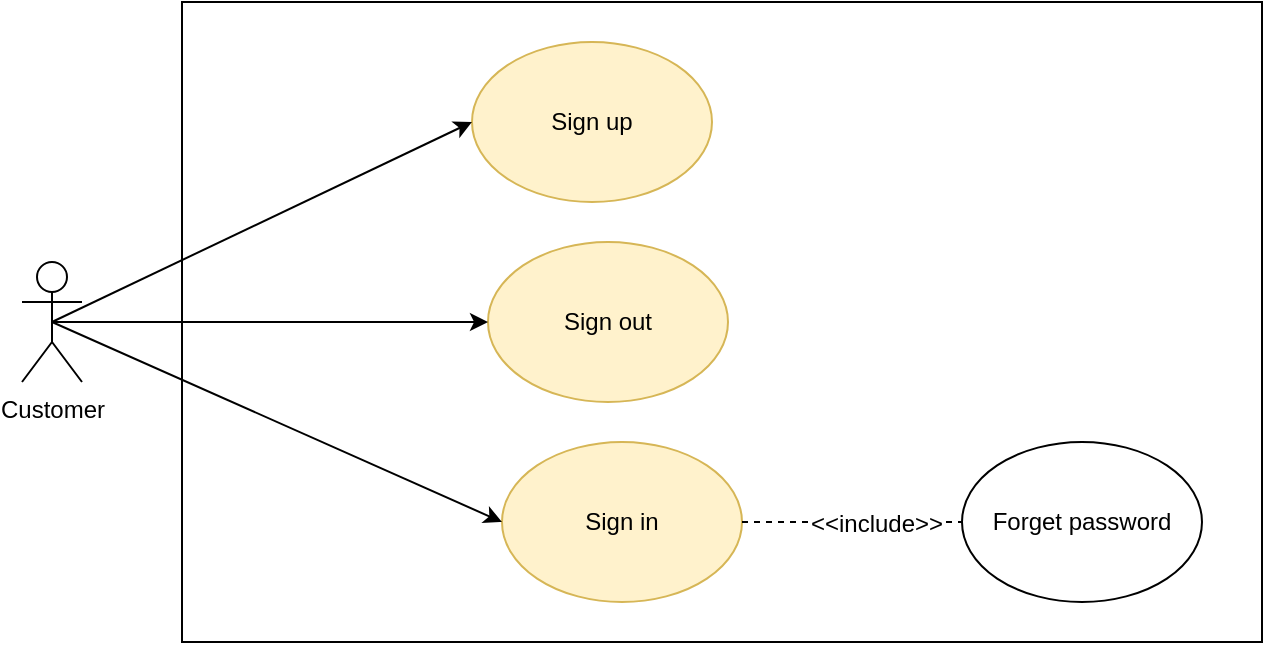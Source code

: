 <mxfile pages="4" version="11.2.8" type="device"><diagram id="3lv18IOHRcZWMUA7B0Vj" name="Account"><mxGraphModel dx="854" dy="468" grid="1" gridSize="10" guides="1" tooltips="1" connect="1" arrows="1" fold="1" page="1" pageScale="1" pageWidth="827" pageHeight="1169" math="0" shadow="0"><root><mxCell id="0"/><mxCell id="1" parent="0"/><mxCell id="JHuU9MccIADHv82CkmkP-4" value="" style="rounded=0;whiteSpace=wrap;html=1;strokeColor=#000000;gradientColor=none;" parent="1" vertex="1"><mxGeometry x="140" y="50" width="540" height="320" as="geometry"/></mxCell><mxCell id="mgKbtf5tGQKlzVDUe7OM-1" value="Customer" style="shape=umlActor;verticalLabelPosition=bottom;labelBackgroundColor=#ffffff;verticalAlign=top;html=1;outlineConnect=0;" parent="1" vertex="1"><mxGeometry x="60" y="180" width="30" height="60" as="geometry"/></mxCell><mxCell id="3iAFR_dCKK2s9cVRZvrq-2" value="Sign up" style="ellipse;whiteSpace=wrap;html=1;fillColor=#fff2cc;strokeColor=#D6B656;gradientColor=none;" parent="1" vertex="1"><mxGeometry x="285" y="70" width="120" height="80" as="geometry"/></mxCell><mxCell id="3iAFR_dCKK2s9cVRZvrq-3" value="Sign out" style="ellipse;whiteSpace=wrap;html=1;fillColor=#fff2cc;strokeColor=#d6b656;" parent="1" vertex="1"><mxGeometry x="293" y="170" width="120" height="80" as="geometry"/></mxCell><mxCell id="3iAFR_dCKK2s9cVRZvrq-4" value="Sign in" style="ellipse;whiteSpace=wrap;html=1;fillColor=#fff2cc;strokeColor=#d6b656;" parent="1" vertex="1"><mxGeometry x="300" y="270" width="120" height="80" as="geometry"/></mxCell><mxCell id="3iAFR_dCKK2s9cVRZvrq-5" value="" style="endArrow=none;dashed=1;html=1;exitX=1;exitY=0.5;exitDx=0;exitDy=0;entryX=0;entryY=0.5;entryDx=0;entryDy=0;" parent="1" source="3iAFR_dCKK2s9cVRZvrq-4" target="3iAFR_dCKK2s9cVRZvrq-6" edge="1"><mxGeometry width="50" height="50" relative="1" as="geometry"><mxPoint x="510" y="439" as="sourcePoint"/><mxPoint x="560" y="389" as="targetPoint"/></mxGeometry></mxCell><mxCell id="3iAFR_dCKK2s9cVRZvrq-12" value="&amp;lt;&amp;lt;include&amp;gt;&amp;gt;" style="text;html=1;resizable=0;points=[];align=center;verticalAlign=middle;labelBackgroundColor=#ffffff;" parent="3iAFR_dCKK2s9cVRZvrq-5" vertex="1" connectable="0"><mxGeometry x="0.222" y="-1" relative="1" as="geometry"><mxPoint as="offset"/></mxGeometry></mxCell><mxCell id="3iAFR_dCKK2s9cVRZvrq-6" value="Forget password" style="ellipse;whiteSpace=wrap;html=1;strokeColor=#000000;gradientColor=none;" parent="1" vertex="1"><mxGeometry x="530" y="270" width="120" height="80" as="geometry"/></mxCell><mxCell id="3iAFR_dCKK2s9cVRZvrq-9" value="" style="endArrow=classic;html=1;exitX=0.5;exitY=0.5;exitDx=0;exitDy=0;exitPerimeter=0;entryX=0;entryY=0.5;entryDx=0;entryDy=0;" parent="1" source="mgKbtf5tGQKlzVDUe7OM-1" target="3iAFR_dCKK2s9cVRZvrq-2" edge="1"><mxGeometry width="50" height="50" relative="1" as="geometry"><mxPoint x="40" y="330" as="sourcePoint"/><mxPoint x="90" y="280" as="targetPoint"/></mxGeometry></mxCell><mxCell id="3iAFR_dCKK2s9cVRZvrq-10" value="" style="endArrow=classic;html=1;exitX=0.5;exitY=0.5;exitDx=0;exitDy=0;exitPerimeter=0;entryX=0;entryY=0.5;entryDx=0;entryDy=0;" parent="1" source="mgKbtf5tGQKlzVDUe7OM-1" target="3iAFR_dCKK2s9cVRZvrq-3" edge="1"><mxGeometry width="50" height="50" relative="1" as="geometry"><mxPoint x="40" y="380" as="sourcePoint"/><mxPoint x="90" y="330" as="targetPoint"/></mxGeometry></mxCell><mxCell id="3iAFR_dCKK2s9cVRZvrq-11" value="" style="endArrow=classic;html=1;exitX=0.5;exitY=0.5;exitDx=0;exitDy=0;exitPerimeter=0;entryX=0;entryY=0.5;entryDx=0;entryDy=0;" parent="1" source="mgKbtf5tGQKlzVDUe7OM-1" target="3iAFR_dCKK2s9cVRZvrq-4" edge="1"><mxGeometry width="50" height="50" relative="1" as="geometry"><mxPoint x="10" y="400" as="sourcePoint"/><mxPoint x="60" y="350" as="targetPoint"/></mxGeometry></mxCell></root></mxGraphModel></diagram><diagram id="nQwPv8ocRuTUOLqP2t8f" name="Book"><mxGraphModel dx="854" dy="468" grid="1" gridSize="10" guides="1" tooltips="1" connect="1" arrows="1" fold="1" page="1" pageScale="1" pageWidth="850" pageHeight="1100" math="0" shadow="0"><root><mxCell id="X35ElBPng-jd-MdBdJRs-0"/><mxCell id="X35ElBPng-jd-MdBdJRs-1" parent="X35ElBPng-jd-MdBdJRs-0"/><mxCell id="UhcB4454G94vrny-IRc--1" value="" style="rounded=0;whiteSpace=wrap;html=1;strokeColor=#000000;gradientColor=none;" parent="X35ElBPng-jd-MdBdJRs-1" vertex="1"><mxGeometry x="180" y="320" width="630" height="840" as="geometry"/></mxCell><mxCell id="WvDqiqlIKw9M-iUyNGp4-0" value="Filter book" style="ellipse;whiteSpace=wrap;html=1;strokeColor=#d79b00;fillColor=#ffe6cc;" parent="X35ElBPng-jd-MdBdJRs-1" vertex="1"><mxGeometry x="353" y="760" width="120" height="80" as="geometry"/></mxCell><mxCell id="WvDqiqlIKw9M-iUyNGp4-1" value="Filter by Publisher" style="ellipse;whiteSpace=wrap;html=1;strokeColor=#000000;gradientColor=none;" parent="X35ElBPng-jd-MdBdJRs-1" vertex="1"><mxGeometry x="590" y="640" width="120" height="80" as="geometry"/></mxCell><mxCell id="WvDqiqlIKw9M-iUyNGp4-2" value="Filter by Price" style="ellipse;whiteSpace=wrap;html=1;strokeColor=#000000;gradientColor=none;" parent="X35ElBPng-jd-MdBdJRs-1" vertex="1"><mxGeometry x="618" y="752" width="120" height="80" as="geometry"/></mxCell><mxCell id="WvDqiqlIKw9M-iUyNGp4-3" value="Filter by Author" style="ellipse;whiteSpace=wrap;html=1;strokeColor=#000000;gradientColor=none;" parent="X35ElBPng-jd-MdBdJRs-1" vertex="1"><mxGeometry x="640" y="870" width="120" height="80" as="geometry"/></mxCell><mxCell id="WvDqiqlIKw9M-iUyNGp4-4" value="" style="endArrow=none;dashed=1;html=1;exitX=1;exitY=0.5;exitDx=0;exitDy=0;entryX=0;entryY=0.5;entryDx=0;entryDy=0;" parent="X35ElBPng-jd-MdBdJRs-1" source="WvDqiqlIKw9M-iUyNGp4-0" target="WvDqiqlIKw9M-iUyNGp4-1" edge="1"><mxGeometry width="50" height="50" relative="1" as="geometry"><mxPoint x="510" y="790" as="sourcePoint"/><mxPoint x="560" y="740" as="targetPoint"/></mxGeometry></mxCell><mxCell id="WvDqiqlIKw9M-iUyNGp4-5" value="&amp;lt;&amp;lt;include&amp;gt;&amp;gt;" style="text;html=1;resizable=0;points=[];align=center;verticalAlign=middle;labelBackgroundColor=#ffffff;" parent="WvDqiqlIKw9M-iUyNGp4-4" vertex="1" connectable="0"><mxGeometry x="-0.142" y="2" relative="1" as="geometry"><mxPoint x="6.5" y="-1" as="offset"/></mxGeometry></mxCell><mxCell id="WvDqiqlIKw9M-iUyNGp4-6" value="" style="endArrow=none;dashed=1;html=1;exitX=1;exitY=0.5;exitDx=0;exitDy=0;entryX=0;entryY=0.5;entryDx=0;entryDy=0;" parent="X35ElBPng-jd-MdBdJRs-1" source="WvDqiqlIKw9M-iUyNGp4-0" target="WvDqiqlIKw9M-iUyNGp4-2" edge="1"><mxGeometry width="50" height="50" relative="1" as="geometry"><mxPoint x="530" y="860" as="sourcePoint"/><mxPoint x="580" y="810" as="targetPoint"/></mxGeometry></mxCell><mxCell id="WvDqiqlIKw9M-iUyNGp4-7" value="&amp;lt;&amp;lt;include&amp;gt;&amp;gt;" style="text;html=1;resizable=0;points=[];align=center;verticalAlign=middle;labelBackgroundColor=#ffffff;" parent="WvDqiqlIKw9M-iUyNGp4-6" vertex="1" connectable="0"><mxGeometry x="0.254" y="-1" relative="1" as="geometry"><mxPoint as="offset"/></mxGeometry></mxCell><mxCell id="WvDqiqlIKw9M-iUyNGp4-8" value="" style="endArrow=none;dashed=1;html=1;exitX=1;exitY=0.5;exitDx=0;exitDy=0;entryX=0;entryY=0.5;entryDx=0;entryDy=0;" parent="X35ElBPng-jd-MdBdJRs-1" source="WvDqiqlIKw9M-iUyNGp4-0" target="WvDqiqlIKw9M-iUyNGp4-3" edge="1"><mxGeometry width="50" height="50" relative="1" as="geometry"><mxPoint x="510" y="900" as="sourcePoint"/><mxPoint x="560" y="850" as="targetPoint"/></mxGeometry></mxCell><mxCell id="WvDqiqlIKw9M-iUyNGp4-9" value="&amp;lt;&amp;lt;include&amp;gt;&amp;gt;" style="text;html=1;resizable=0;points=[];align=center;verticalAlign=middle;labelBackgroundColor=#ffffff;" parent="WvDqiqlIKw9M-iUyNGp4-8" vertex="1" connectable="0"><mxGeometry x="-0.128" y="-2" relative="1" as="geometry"><mxPoint x="14" y="9" as="offset"/></mxGeometry></mxCell><mxCell id="WvDqiqlIKw9M-iUyNGp4-10" value="Remark book" style="ellipse;whiteSpace=wrap;html=1;strokeColor=#d79b00;fillColor=#ffe6cc;" parent="X35ElBPng-jd-MdBdJRs-1" vertex="1"><mxGeometry x="380" y="1030" width="120" height="80" as="geometry"/></mxCell><mxCell id="WvDqiqlIKw9M-iUyNGp4-11" value="Rating" style="ellipse;whiteSpace=wrap;html=1;strokeColor=#000000;gradientColor=none;" parent="X35ElBPng-jd-MdBdJRs-1" vertex="1"><mxGeometry x="650" y="980" width="120" height="80" as="geometry"/></mxCell><mxCell id="WvDqiqlIKw9M-iUyNGp4-12" value="Comment" style="ellipse;whiteSpace=wrap;html=1;strokeColor=#000000;gradientColor=none;" parent="X35ElBPng-jd-MdBdJRs-1" vertex="1"><mxGeometry x="654" y="1070" width="120" height="80" as="geometry"/></mxCell><mxCell id="WvDqiqlIKw9M-iUyNGp4-13" value="" style="endArrow=none;dashed=1;html=1;exitX=1;exitY=0.5;exitDx=0;exitDy=0;entryX=0;entryY=0.5;entryDx=0;entryDy=0;" parent="X35ElBPng-jd-MdBdJRs-1" source="WvDqiqlIKw9M-iUyNGp4-10" target="WvDqiqlIKw9M-iUyNGp4-11" edge="1"><mxGeometry width="50" height="50" relative="1" as="geometry"><mxPoint x="550" y="1100" as="sourcePoint"/><mxPoint x="600" y="1050" as="targetPoint"/></mxGeometry></mxCell><mxCell id="WvDqiqlIKw9M-iUyNGp4-14" value="&amp;lt;&amp;lt;include&amp;gt;&amp;gt;" style="text;html=1;resizable=0;points=[];align=center;verticalAlign=middle;labelBackgroundColor=#ffffff;" parent="WvDqiqlIKw9M-iUyNGp4-13" vertex="1" connectable="0"><mxGeometry x="-0.16" relative="1" as="geometry"><mxPoint x="17.5" y="-9" as="offset"/></mxGeometry></mxCell><mxCell id="WvDqiqlIKw9M-iUyNGp4-15" value="" style="endArrow=none;dashed=1;html=1;exitX=1;exitY=0.5;exitDx=0;exitDy=0;entryX=0;entryY=0.5;entryDx=0;entryDy=0;" parent="X35ElBPng-jd-MdBdJRs-1" source="WvDqiqlIKw9M-iUyNGp4-10" target="WvDqiqlIKw9M-iUyNGp4-12" edge="1"><mxGeometry width="50" height="50" relative="1" as="geometry"><mxPoint x="570" y="1130" as="sourcePoint"/><mxPoint x="620" y="1080" as="targetPoint"/></mxGeometry></mxCell><mxCell id="WvDqiqlIKw9M-iUyNGp4-16" value="&amp;lt;&amp;lt;include&amp;gt;&amp;gt;" style="text;html=1;resizable=0;points=[];align=center;verticalAlign=middle;labelBackgroundColor=#ffffff;" parent="WvDqiqlIKw9M-iUyNGp4-15" vertex="1" connectable="0"><mxGeometry x="-0.256" y="-1" relative="1" as="geometry"><mxPoint x="20" y="4" as="offset"/></mxGeometry></mxCell><mxCell id="WvDqiqlIKw9M-iUyNGp4-17" value="ProofRead" style="ellipse;whiteSpace=wrap;html=1;strokeColor=#d79b00;fillColor=#ffe6cc;" parent="X35ElBPng-jd-MdBdJRs-1" vertex="1"><mxGeometry x="400" y="880" width="120" height="80" as="geometry"/></mxCell><mxCell id="PCxpXhbnej-FhRO466Sk-0" value="Watch book list" style="ellipse;whiteSpace=wrap;html=1;" parent="X35ElBPng-jd-MdBdJRs-1" vertex="1"><mxGeometry x="530" y="333" width="120" height="80" as="geometry"/></mxCell><mxCell id="PCxpXhbnej-FhRO466Sk-1" value="Watch book detail" style="ellipse;whiteSpace=wrap;html=1;" parent="X35ElBPng-jd-MdBdJRs-1" vertex="1"><mxGeometry x="544" y="434" width="120" height="80" as="geometry"/></mxCell><mxCell id="PCxpXhbnej-FhRO466Sk-2" value="Watch book" style="ellipse;whiteSpace=wrap;html=1;strokeColor=#d79b00;fillColor=#ffe6cc;" parent="X35ElBPng-jd-MdBdJRs-1" vertex="1"><mxGeometry x="320" y="393" width="120" height="80" as="geometry"/></mxCell><mxCell id="PCxpXhbnej-FhRO466Sk-3" value="" style="endArrow=none;dashed=1;html=1;exitX=1;exitY=0.5;exitDx=0;exitDy=0;entryX=0;entryY=0.5;entryDx=0;entryDy=0;" parent="X35ElBPng-jd-MdBdJRs-1" source="PCxpXhbnej-FhRO466Sk-2" target="PCxpXhbnej-FhRO466Sk-0" edge="1"><mxGeometry width="50" height="50" relative="1" as="geometry"><mxPoint x="480" y="500" as="sourcePoint"/><mxPoint x="530" y="450" as="targetPoint"/></mxGeometry></mxCell><mxCell id="PCxpXhbnej-FhRO466Sk-4" value="&amp;lt;&amp;lt;include&amp;gt;&amp;gt;" style="text;html=1;resizable=0;points=[];align=center;verticalAlign=middle;labelBackgroundColor=#ffffff;" parent="PCxpXhbnej-FhRO466Sk-3" vertex="1" connectable="0"><mxGeometry x="0.248" y="-5" relative="1" as="geometry"><mxPoint x="-7" y="1" as="offset"/></mxGeometry></mxCell><mxCell id="PCxpXhbnej-FhRO466Sk-5" value="" style="endArrow=none;dashed=1;html=1;exitX=1;exitY=0.5;exitDx=0;exitDy=0;entryX=0;entryY=0.5;entryDx=0;entryDy=0;" parent="X35ElBPng-jd-MdBdJRs-1" source="PCxpXhbnej-FhRO466Sk-2" target="PCxpXhbnej-FhRO466Sk-1" edge="1"><mxGeometry width="50" height="50" relative="1" as="geometry"><mxPoint x="450" y="510" as="sourcePoint"/><mxPoint x="500" y="460" as="targetPoint"/></mxGeometry></mxCell><mxCell id="PCxpXhbnej-FhRO466Sk-6" value="&amp;lt;&amp;lt;include&amp;gt;&amp;gt;" style="text;html=1;resizable=0;points=[];align=center;verticalAlign=middle;labelBackgroundColor=#ffffff;" parent="PCxpXhbnej-FhRO466Sk-5" vertex="1" connectable="0"><mxGeometry x="-0.318" y="-1" relative="1" as="geometry"><mxPoint x="23" y="2.5" as="offset"/></mxGeometry></mxCell><mxCell id="PCxpXhbnej-FhRO466Sk-7" value="Search book" style="ellipse;whiteSpace=wrap;html=1;strokeColor=#d79b00;fillColor=#ffe6cc;" parent="X35ElBPng-jd-MdBdJRs-1" vertex="1"><mxGeometry x="340" y="540" width="120" height="80" as="geometry"/></mxCell><mxCell id="PCxpXhbnej-FhRO466Sk-8" value="Search by Name" style="ellipse;whiteSpace=wrap;html=1;strokeColor=#000000;gradientColor=none;" parent="X35ElBPng-jd-MdBdJRs-1" vertex="1"><mxGeometry x="580" y="544" width="120" height="80" as="geometry"/></mxCell><mxCell id="PCxpXhbnej-FhRO466Sk-9" value="" style="endArrow=none;dashed=1;html=1;exitX=1;exitY=0.5;exitDx=0;exitDy=0;entryX=0;entryY=0.5;entryDx=0;entryDy=0;" parent="X35ElBPng-jd-MdBdJRs-1" source="PCxpXhbnej-FhRO466Sk-7" target="PCxpXhbnej-FhRO466Sk-8" edge="1"><mxGeometry width="50" height="50" relative="1" as="geometry"><mxPoint x="530" y="690" as="sourcePoint"/><mxPoint x="580" y="640" as="targetPoint"/></mxGeometry></mxCell><mxCell id="PCxpXhbnej-FhRO466Sk-10" value="&amp;lt;&amp;lt;include&amp;gt;&amp;gt;" style="text;html=1;resizable=0;points=[];align=center;verticalAlign=middle;labelBackgroundColor=#ffffff;" parent="PCxpXhbnej-FhRO466Sk-9" vertex="1" connectable="0"><mxGeometry x="0.429" y="1" relative="1" as="geometry"><mxPoint x="-21" y="1" as="offset"/></mxGeometry></mxCell><mxCell id="UhcB4454G94vrny-IRc--0" value="Customer" style="shape=umlActor;verticalLabelPosition=bottom;labelBackgroundColor=#ffffff;verticalAlign=top;html=1;outlineConnect=0;" parent="X35ElBPng-jd-MdBdJRs-1" vertex="1"><mxGeometry x="100" y="680" width="30" height="60" as="geometry"/></mxCell><mxCell id="UhcB4454G94vrny-IRc--2" value="" style="endArrow=classic;html=1;exitX=0.5;exitY=0.5;exitDx=0;exitDy=0;exitPerimeter=0;entryX=0;entryY=0.5;entryDx=0;entryDy=0;" parent="X35ElBPng-jd-MdBdJRs-1" source="UhcB4454G94vrny-IRc--0" target="PCxpXhbnej-FhRO466Sk-2" edge="1"><mxGeometry width="50" height="50" relative="1" as="geometry"><mxPoint x="210" y="640" as="sourcePoint"/><mxPoint x="260" y="590" as="targetPoint"/></mxGeometry></mxCell><mxCell id="UhcB4454G94vrny-IRc--3" value="" style="endArrow=classic;html=1;exitX=0.5;exitY=0.5;exitDx=0;exitDy=0;exitPerimeter=0;entryX=0;entryY=0.5;entryDx=0;entryDy=0;" parent="X35ElBPng-jd-MdBdJRs-1" source="UhcB4454G94vrny-IRc--0" target="PCxpXhbnej-FhRO466Sk-7" edge="1"><mxGeometry width="50" height="50" relative="1" as="geometry"><mxPoint x="270" y="760" as="sourcePoint"/><mxPoint x="320" y="710" as="targetPoint"/></mxGeometry></mxCell><mxCell id="UhcB4454G94vrny-IRc--4" value="" style="endArrow=classic;html=1;exitX=0.5;exitY=0.5;exitDx=0;exitDy=0;exitPerimeter=0;entryX=0;entryY=0.5;entryDx=0;entryDy=0;" parent="X35ElBPng-jd-MdBdJRs-1" source="UhcB4454G94vrny-IRc--0" target="WvDqiqlIKw9M-iUyNGp4-0" edge="1"><mxGeometry width="50" height="50" relative="1" as="geometry"><mxPoint x="260" y="820" as="sourcePoint"/><mxPoint x="310" y="770" as="targetPoint"/></mxGeometry></mxCell><mxCell id="UhcB4454G94vrny-IRc--5" value="" style="endArrow=classic;html=1;exitX=0.5;exitY=0.5;exitDx=0;exitDy=0;exitPerimeter=0;entryX=0;entryY=0.5;entryDx=0;entryDy=0;" parent="X35ElBPng-jd-MdBdJRs-1" source="UhcB4454G94vrny-IRc--0" target="WvDqiqlIKw9M-iUyNGp4-10" edge="1"><mxGeometry width="50" height="50" relative="1" as="geometry"><mxPoint x="240" y="970" as="sourcePoint"/><mxPoint x="290" y="920" as="targetPoint"/></mxGeometry></mxCell><mxCell id="UhcB4454G94vrny-IRc--6" value="" style="endArrow=classic;html=1;exitX=0.5;exitY=0.5;exitDx=0;exitDy=0;exitPerimeter=0;entryX=0;entryY=0.5;entryDx=0;entryDy=0;" parent="X35ElBPng-jd-MdBdJRs-1" source="UhcB4454G94vrny-IRc--0" target="WvDqiqlIKw9M-iUyNGp4-17" edge="1"><mxGeometry width="50" height="50" relative="1" as="geometry"><mxPoint x="310" y="920" as="sourcePoint"/><mxPoint x="360" y="870" as="targetPoint"/></mxGeometry></mxCell></root></mxGraphModel></diagram><diagram id="Jk6OtA9i-7AhU_BKrycS" name="Transaction"><mxGraphModel dx="854" dy="468" grid="1" gridSize="10" guides="1" tooltips="1" connect="1" arrows="1" fold="1" page="1" pageScale="1" pageWidth="827" pageHeight="1169" math="0" shadow="0"><root><mxCell id="-jpGe8NC-01i6FUVPjYp-0"/><mxCell id="-jpGe8NC-01i6FUVPjYp-1" parent="-jpGe8NC-01i6FUVPjYp-0"/><mxCell id="2cslt45bQoSy7DIZntmD-0" value="Customer" style="shape=umlActor;verticalLabelPosition=bottom;labelBackgroundColor=#ffffff;verticalAlign=top;html=1;outlineConnect=0;" parent="-jpGe8NC-01i6FUVPjYp-1" vertex="1"><mxGeometry x="76" y="520" width="30" height="60" as="geometry"/></mxCell><mxCell id="bMwDD7V0dV4V82YJNsif-0" value="" style="rounded=0;whiteSpace=wrap;html=1;strokeColor=#000000;gradientColor=none;" parent="-jpGe8NC-01i6FUVPjYp-1" vertex="1"><mxGeometry x="240" y="110" width="500" height="810" as="geometry"/></mxCell><mxCell id="bMwDD7V0dV4V82YJNsif-1" value="Manage Cart" style="ellipse;whiteSpace=wrap;html=1;strokeColor=#d6b656;fillColor=#fff2cc;" parent="-jpGe8NC-01i6FUVPjYp-1" vertex="1"><mxGeometry x="270" y="230" width="120" height="80" as="geometry"/></mxCell><mxCell id="bMwDD7V0dV4V82YJNsif-2" value="Add Book" style="ellipse;whiteSpace=wrap;html=1;strokeColor=#000000;gradientColor=none;" parent="-jpGe8NC-01i6FUVPjYp-1" vertex="1"><mxGeometry x="490" y="120" width="120" height="80" as="geometry"/></mxCell><mxCell id="bMwDD7V0dV4V82YJNsif-3" value="Remove Book" style="ellipse;whiteSpace=wrap;html=1;strokeColor=#000000;gradientColor=none;" parent="-jpGe8NC-01i6FUVPjYp-1" vertex="1"><mxGeometry x="520" y="220" width="120" height="80" as="geometry"/></mxCell><mxCell id="bMwDD7V0dV4V82YJNsif-4" value="Edit Quantity" style="ellipse;whiteSpace=wrap;html=1;strokeColor=#000000;gradientColor=none;" parent="-jpGe8NC-01i6FUVPjYp-1" vertex="1"><mxGeometry x="500" y="320" width="120" height="80" as="geometry"/></mxCell><mxCell id="bMwDD7V0dV4V82YJNsif-5" value="" style="endArrow=none;dashed=1;html=1;exitX=1;exitY=0.5;exitDx=0;exitDy=0;entryX=0;entryY=0.5;entryDx=0;entryDy=0;" parent="-jpGe8NC-01i6FUVPjYp-1" source="bMwDD7V0dV4V82YJNsif-1" target="bMwDD7V0dV4V82YJNsif-2" edge="1"><mxGeometry width="50" height="50" relative="1" as="geometry"><mxPoint x="430" y="270" as="sourcePoint"/><mxPoint x="480" y="220" as="targetPoint"/></mxGeometry></mxCell><mxCell id="bMwDD7V0dV4V82YJNsif-8" value="&amp;lt;&amp;lt;include&amp;gt;&amp;gt;" style="text;html=1;resizable=0;points=[];align=center;verticalAlign=middle;labelBackgroundColor=#ffffff;" parent="bMwDD7V0dV4V82YJNsif-5" vertex="1" connectable="0"><mxGeometry x="-0.192" y="-2" relative="1" as="geometry"><mxPoint x="18" y="-17" as="offset"/></mxGeometry></mxCell><mxCell id="bMwDD7V0dV4V82YJNsif-6" value="" style="endArrow=none;dashed=1;html=1;exitX=1;exitY=0.5;exitDx=0;exitDy=0;entryX=0;entryY=0.5;entryDx=0;entryDy=0;" parent="-jpGe8NC-01i6FUVPjYp-1" source="bMwDD7V0dV4V82YJNsif-1" target="bMwDD7V0dV4V82YJNsif-4" edge="1"><mxGeometry width="50" height="50" relative="1" as="geometry"><mxPoint x="420" y="420" as="sourcePoint"/><mxPoint x="470" y="370" as="targetPoint"/></mxGeometry></mxCell><mxCell id="bMwDD7V0dV4V82YJNsif-10" value="&amp;lt;&amp;lt;include&amp;gt;&amp;gt;" style="text;html=1;resizable=0;points=[];align=center;verticalAlign=middle;labelBackgroundColor=#ffffff;" parent="bMwDD7V0dV4V82YJNsif-6" vertex="1" connectable="0"><mxGeometry x="-0.283" y="-2" relative="1" as="geometry"><mxPoint x="22" y="16" as="offset"/></mxGeometry></mxCell><mxCell id="bMwDD7V0dV4V82YJNsif-7" value="" style="endArrow=none;dashed=1;html=1;exitX=1;exitY=0.5;exitDx=0;exitDy=0;entryX=0;entryY=0.5;entryDx=0;entryDy=0;" parent="-jpGe8NC-01i6FUVPjYp-1" source="bMwDD7V0dV4V82YJNsif-1" target="bMwDD7V0dV4V82YJNsif-3" edge="1"><mxGeometry width="50" height="50" relative="1" as="geometry"><mxPoint x="470" y="300" as="sourcePoint"/><mxPoint x="520" y="250" as="targetPoint"/></mxGeometry></mxCell><mxCell id="bMwDD7V0dV4V82YJNsif-9" value="&amp;lt;&amp;lt;include&amp;gt;&amp;gt;" style="text;html=1;resizable=0;points=[];align=center;verticalAlign=middle;labelBackgroundColor=#ffffff;" parent="bMwDD7V0dV4V82YJNsif-7" vertex="1" connectable="0"><mxGeometry x="-0.183" y="1" relative="1" as="geometry"><mxPoint x="27" y="-5" as="offset"/></mxGeometry></mxCell><mxCell id="bMwDD7V0dV4V82YJNsif-11" value="Check out" style="ellipse;whiteSpace=wrap;html=1;strokeColor=#d6b656;fillColor=#fff2cc;" parent="-jpGe8NC-01i6FUVPjYp-1" vertex="1"><mxGeometry x="270" y="510" width="120" height="80" as="geometry"/></mxCell><mxCell id="bMwDD7V0dV4V82YJNsif-12" value="Edit Information" style="ellipse;whiteSpace=wrap;html=1;strokeColor=#000000;gradientColor=none;" parent="-jpGe8NC-01i6FUVPjYp-1" vertex="1"><mxGeometry x="514" y="450" width="120" height="80" as="geometry"/></mxCell><mxCell id="bMwDD7V0dV4V82YJNsif-13" value="Confirm Information" style="ellipse;whiteSpace=wrap;html=1;strokeColor=#000000;gradientColor=none;" parent="-jpGe8NC-01i6FUVPjYp-1" vertex="1"><mxGeometry x="520" y="560" width="120" height="80" as="geometry"/></mxCell><mxCell id="bMwDD7V0dV4V82YJNsif-14" value="" style="endArrow=none;dashed=1;html=1;exitX=1;exitY=0.5;exitDx=0;exitDy=0;entryX=0;entryY=0.5;entryDx=0;entryDy=0;" parent="-jpGe8NC-01i6FUVPjYp-1" source="bMwDD7V0dV4V82YJNsif-11" target="bMwDD7V0dV4V82YJNsif-12" edge="1"><mxGeometry width="50" height="50" relative="1" as="geometry"><mxPoint x="420" y="570" as="sourcePoint"/><mxPoint x="470" y="520" as="targetPoint"/></mxGeometry></mxCell><mxCell id="bMwDD7V0dV4V82YJNsif-16" value="&amp;lt;&amp;lt;include&amp;gt;&amp;gt;" style="text;html=1;resizable=0;points=[];align=center;verticalAlign=middle;labelBackgroundColor=#ffffff;" parent="bMwDD7V0dV4V82YJNsif-14" vertex="1" connectable="0"><mxGeometry x="-0.214" y="-1" relative="1" as="geometry"><mxPoint x="11" y="-7.5" as="offset"/></mxGeometry></mxCell><mxCell id="bMwDD7V0dV4V82YJNsif-15" value="" style="endArrow=none;dashed=1;html=1;exitX=1;exitY=0.5;exitDx=0;exitDy=0;entryX=0;entryY=0.5;entryDx=0;entryDy=0;" parent="-jpGe8NC-01i6FUVPjYp-1" source="bMwDD7V0dV4V82YJNsif-11" target="bMwDD7V0dV4V82YJNsif-13" edge="1"><mxGeometry width="50" height="50" relative="1" as="geometry"><mxPoint x="440" y="640" as="sourcePoint"/><mxPoint x="490" y="590" as="targetPoint"/></mxGeometry></mxCell><mxCell id="bMwDD7V0dV4V82YJNsif-17" value="&amp;lt;&amp;lt;include&amp;gt;&amp;gt;" style="text;html=1;resizable=0;points=[];align=center;verticalAlign=middle;labelBackgroundColor=#ffffff;" parent="bMwDD7V0dV4V82YJNsif-15" vertex="1" connectable="0"><mxGeometry x="-0.184" y="-3" relative="1" as="geometry"><mxPoint x="18" y="6.5" as="offset"/></mxGeometry></mxCell><mxCell id="bMwDD7V0dV4V82YJNsif-18" value="Watch Buying History" style="ellipse;whiteSpace=wrap;html=1;strokeColor=#d6b656;fillColor=#fff2cc;" parent="-jpGe8NC-01i6FUVPjYp-1" vertex="1"><mxGeometry x="284" y="754" width="120" height="80" as="geometry"/></mxCell><mxCell id="bMwDD7V0dV4V82YJNsif-19" value="" style="endArrow=classic;html=1;exitX=0.5;exitY=0.5;exitDx=0;exitDy=0;exitPerimeter=0;entryX=0;entryY=0.5;entryDx=0;entryDy=0;" parent="-jpGe8NC-01i6FUVPjYp-1" source="2cslt45bQoSy7DIZntmD-0" target="bMwDD7V0dV4V82YJNsif-1" edge="1"><mxGeometry width="50" height="50" relative="1" as="geometry"><mxPoint x="180" y="510" as="sourcePoint"/><mxPoint x="230" y="460" as="targetPoint"/></mxGeometry></mxCell><mxCell id="bMwDD7V0dV4V82YJNsif-20" value="" style="endArrow=classic;html=1;exitX=0.5;exitY=0.5;exitDx=0;exitDy=0;exitPerimeter=0;entryX=0;entryY=0.5;entryDx=0;entryDy=0;" parent="-jpGe8NC-01i6FUVPjYp-1" source="2cslt45bQoSy7DIZntmD-0" target="bMwDD7V0dV4V82YJNsif-11" edge="1"><mxGeometry width="50" height="50" relative="1" as="geometry"><mxPoint x="190" y="610" as="sourcePoint"/><mxPoint x="240" y="560" as="targetPoint"/></mxGeometry></mxCell><mxCell id="bMwDD7V0dV4V82YJNsif-22" value="Watch Bill List" style="ellipse;whiteSpace=wrap;html=1;strokeColor=#000000;gradientColor=none;" parent="-jpGe8NC-01i6FUVPjYp-1" vertex="1"><mxGeometry x="534" y="674" width="120" height="80" as="geometry"/></mxCell><mxCell id="bMwDD7V0dV4V82YJNsif-23" value="Watch Bill List Detail" style="ellipse;whiteSpace=wrap;html=1;strokeColor=#000000;gradientColor=none;" parent="-jpGe8NC-01i6FUVPjYp-1" vertex="1"><mxGeometry x="540" y="800" width="120" height="80" as="geometry"/></mxCell><mxCell id="bMwDD7V0dV4V82YJNsif-24" value="" style="endArrow=none;dashed=1;html=1;exitX=1;exitY=0.5;exitDx=0;exitDy=0;entryX=0;entryY=0.5;entryDx=0;entryDy=0;" parent="-jpGe8NC-01i6FUVPjYp-1" source="bMwDD7V0dV4V82YJNsif-18" target="bMwDD7V0dV4V82YJNsif-22" edge="1"><mxGeometry width="50" height="50" relative="1" as="geometry"><mxPoint x="460" y="810" as="sourcePoint"/><mxPoint x="510" y="760" as="targetPoint"/></mxGeometry></mxCell><mxCell id="bMwDD7V0dV4V82YJNsif-27" value="&amp;lt;&amp;lt;include&amp;gt;&amp;gt;" style="text;html=1;resizable=0;points=[];align=center;verticalAlign=middle;labelBackgroundColor=#ffffff;" parent="bMwDD7V0dV4V82YJNsif-24" vertex="1" connectable="0"><mxGeometry x="-0.333" y="-3" relative="1" as="geometry"><mxPoint x="21" y="-16" as="offset"/></mxGeometry></mxCell><mxCell id="bMwDD7V0dV4V82YJNsif-26" value="" style="endArrow=none;dashed=1;html=1;exitX=1;exitY=0.5;exitDx=0;exitDy=0;entryX=0;entryY=0.5;entryDx=0;entryDy=0;" parent="-jpGe8NC-01i6FUVPjYp-1" source="bMwDD7V0dV4V82YJNsif-18" target="bMwDD7V0dV4V82YJNsif-23" edge="1"><mxGeometry width="50" height="50" relative="1" as="geometry"><mxPoint x="450" y="870" as="sourcePoint"/><mxPoint x="500" y="820" as="targetPoint"/></mxGeometry></mxCell><mxCell id="bMwDD7V0dV4V82YJNsif-28" value="&amp;lt;&amp;lt;include&amp;gt;&amp;gt;" style="text;html=1;resizable=0;points=[];align=center;verticalAlign=middle;labelBackgroundColor=#ffffff;" parent="bMwDD7V0dV4V82YJNsif-26" vertex="1" connectable="0"><mxGeometry x="-0.476" y="-2" relative="1" as="geometry"><mxPoint x="32.5" y="12" as="offset"/></mxGeometry></mxCell><mxCell id="bMwDD7V0dV4V82YJNsif-29" value="" style="endArrow=classic;html=1;exitX=0.5;exitY=0.5;exitDx=0;exitDy=0;exitPerimeter=0;entryX=0;entryY=0.5;entryDx=0;entryDy=0;" parent="-jpGe8NC-01i6FUVPjYp-1" source="2cslt45bQoSy7DIZntmD-0" target="bMwDD7V0dV4V82YJNsif-18" edge="1"><mxGeometry width="50" height="50" relative="1" as="geometry"><mxPoint x="180" y="720" as="sourcePoint"/><mxPoint x="230" y="670" as="targetPoint"/></mxGeometry></mxCell></root></mxGraphModel></diagram><diagram id="B0TKYuc-gJZ8Cl7tpU5s" name="Others"><mxGraphModel dx="854" dy="468" grid="1" gridSize="10" guides="1" tooltips="1" connect="1" arrows="1" fold="1" page="1" pageScale="1" pageWidth="827" pageHeight="1169" math="0" shadow="0"><root><mxCell id="6Puogld8jmclzZ13Ke8G-0"/><mxCell id="6Puogld8jmclzZ13Ke8G-1" parent="6Puogld8jmclzZ13Ke8G-0"/><mxCell id="LRSXVRoyWJdkF62Ftr4A-0" value="Customer" style="shape=umlActor;verticalLabelPosition=bottom;labelBackgroundColor=#ffffff;verticalAlign=top;html=1;outlineConnect=0;" parent="6Puogld8jmclzZ13Ke8G-1" vertex="1"><mxGeometry x="90" y="180" width="30" height="60" as="geometry"/></mxCell><mxCell id="LRSXVRoyWJdkF62Ftr4A-1" value="" style="rounded=0;whiteSpace=wrap;html=1;strokeColor=#000000;gradientColor=none;" parent="6Puogld8jmclzZ13Ke8G-1" vertex="1"><mxGeometry x="220" y="90" width="420" height="230" as="geometry"/></mxCell><mxCell id="LRSXVRoyWJdkF62Ftr4A-2" value="Choose language" style="ellipse;whiteSpace=wrap;html=1;" parent="6Puogld8jmclzZ13Ke8G-1" vertex="1"><mxGeometry x="470" y="110" width="120" height="80" as="geometry"/></mxCell><mxCell id="LRSXVRoyWJdkF62Ftr4A-3" value="Change theme" style="ellipse;whiteSpace=wrap;html=1;" parent="6Puogld8jmclzZ13Ke8G-1" vertex="1"><mxGeometry x="470" y="220" width="120" height="80" as="geometry"/></mxCell><mxCell id="82HZG3rfc0zH0HvRidAr-0" value="Choose other functionality" style="ellipse;whiteSpace=wrap;html=1;fillColor=#fff2cc;strokeColor=#d6b656;" vertex="1" parent="6Puogld8jmclzZ13Ke8G-1"><mxGeometry x="235" y="170" width="120" height="80" as="geometry"/></mxCell><mxCell id="82HZG3rfc0zH0HvRidAr-1" value="" style="endArrow=classic;html=1;exitX=0.5;exitY=0.5;exitDx=0;exitDy=0;exitPerimeter=0;entryX=0;entryY=0.5;entryDx=0;entryDy=0;" edge="1" parent="6Puogld8jmclzZ13Ke8G-1" source="LRSXVRoyWJdkF62Ftr4A-0" target="82HZG3rfc0zH0HvRidAr-0"><mxGeometry width="50" height="50" relative="1" as="geometry"><mxPoint x="140" y="340" as="sourcePoint"/><mxPoint x="190" y="290" as="targetPoint"/></mxGeometry></mxCell><mxCell id="sfYDhgtkSXPDpqK05kVV-0" value="" style="endArrow=none;dashed=1;html=1;exitX=1;exitY=0.5;exitDx=0;exitDy=0;entryX=0;entryY=0.5;entryDx=0;entryDy=0;" edge="1" parent="6Puogld8jmclzZ13Ke8G-1" source="82HZG3rfc0zH0HvRidAr-0" target="LRSXVRoyWJdkF62Ftr4A-2"><mxGeometry width="50" height="50" relative="1" as="geometry"><mxPoint x="410" y="220" as="sourcePoint"/><mxPoint x="460" y="170" as="targetPoint"/></mxGeometry></mxCell><mxCell id="sfYDhgtkSXPDpqK05kVV-2" value="&amp;lt;&amp;lt;extend&amp;gt;&amp;gt;" style="text;html=1;resizable=0;points=[];align=center;verticalAlign=middle;labelBackgroundColor=#ffffff;" vertex="1" connectable="0" parent="sfYDhgtkSXPDpqK05kVV-0"><mxGeometry x="-0.366" y="-3" relative="1" as="geometry"><mxPoint x="20" y="-13.5" as="offset"/></mxGeometry></mxCell><mxCell id="sfYDhgtkSXPDpqK05kVV-1" value="" style="endArrow=none;dashed=1;html=1;exitX=1;exitY=0.5;exitDx=0;exitDy=0;entryX=0;entryY=0.6;entryDx=0;entryDy=0;entryPerimeter=0;" edge="1" parent="6Puogld8jmclzZ13Ke8G-1" source="82HZG3rfc0zH0HvRidAr-0" target="LRSXVRoyWJdkF62Ftr4A-3"><mxGeometry width="50" height="50" relative="1" as="geometry"><mxPoint x="410" y="270" as="sourcePoint"/><mxPoint x="460" y="220" as="targetPoint"/></mxGeometry></mxCell><mxCell id="sfYDhgtkSXPDpqK05kVV-3" value="&amp;lt;&amp;lt;extend&amp;gt;&amp;gt;" style="text;html=1;resizable=0;points=[];align=center;verticalAlign=middle;labelBackgroundColor=#ffffff;" vertex="1" connectable="0" parent="6Puogld8jmclzZ13Ke8G-1"><mxGeometry x="420.238" y="240.195" as="geometry"><mxPoint as="offset"/></mxGeometry></mxCell></root></mxGraphModel></diagram></mxfile>